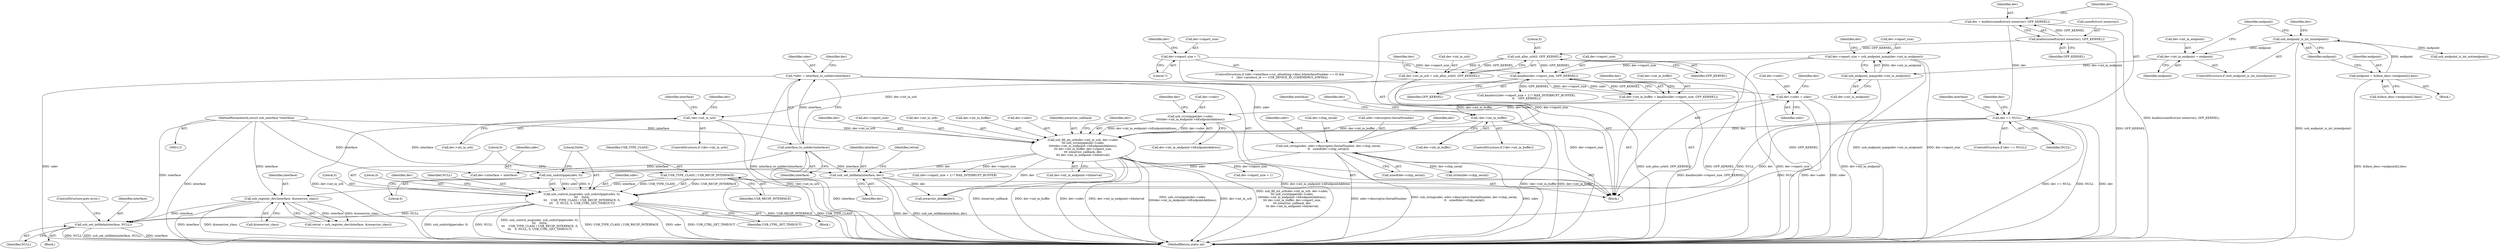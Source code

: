 digraph "0_linux_4ec0ef3a82125efc36173062a50624550a900ae0@pointer" {
"1000499" [label="(Call,usb_set_intfdata(interface, NULL))"];
"1000486" [label="(Call,usb_register_dev(interface, &iowarrior_class))"];
"1000481" [label="(Call,usb_set_intfdata(interface, dev))"];
"1000114" [label="(MethodParameterIn,struct usb_interface *interface)"];
"1000120" [label="(Call,interface_to_usbdev(interface))"];
"1000355" [label="(Call,usb_fill_int_urb(dev->int_in_urb, dev->udev,\n\t\t\t usb_rcvintpipe(dev->udev,\n\t\t\t\t\tdev->int_in_endpoint->bEndpointAddress),\n\t\t\t dev->int_in_buffer, dev->report_size,\n\t\t\t iowarrior_callback, dev,\n\t\t\t dev->int_in_endpoint->bInterval))"];
"1000321" [label="(Call,!dev->int_in_urb)"];
"1000313" [label="(Call,dev->int_in_urb = usb_alloc_urb(0, GFP_KERNEL))"];
"1000317" [label="(Call,usb_alloc_urb(0, GFP_KERNEL))"];
"1000136" [label="(Call,kzalloc(sizeof(struct iowarrior), GFP_KERNEL))"];
"1000362" [label="(Call,usb_rcvintpipe(dev->udev,\n\t\t\t\t\tdev->int_in_endpoint->bEndpointAddress))"];
"1000197" [label="(Call,dev->udev = udev)"];
"1000118" [label="(Call,*udev = interface_to_usbdev(interface))"];
"1000343" [label="(Call,!dev->int_in_buffer)"];
"1000333" [label="(Call,dev->int_in_buffer = kmalloc(dev->report_size, GFP_KERNEL))"];
"1000337" [label="(Call,kmalloc(dev->report_size, GFP_KERNEL))"];
"1000308" [label="(Call,dev->report_size = 7)"];
"1000282" [label="(Call,dev->report_size = usb_endpoint_maxp(dev->int_in_endpoint))"];
"1000286" [label="(Call,usb_endpoint_maxp(dev->int_in_endpoint))"];
"1000269" [label="(Call,dev->int_in_endpoint = endpoint)"];
"1000267" [label="(Call,usb_endpoint_is_int_in(endpoint))"];
"1000256" [label="(Call,endpoint = &iface_desc->endpoint[i].desc)"];
"1000141" [label="(Call,dev == NULL)"];
"1000134" [label="(Call,dev = kzalloc(sizeof(struct iowarrior), GFP_KERNEL))"];
"1000462" [label="(Call,usb_control_msg(udev, usb_sndctrlpipe(udev, 0),\n\t\t\t    0x0A,\n\t\t\t    USB_TYPE_CLASS | USB_RECIP_INTERFACE, 0,\n\t\t\t    0, NULL, 0, USB_CTRL_SET_TIMEOUT))"];
"1000464" [label="(Call,usb_sndctrlpipe(udev, 0))"];
"1000419" [label="(Call,usb_string(udev, udev->descriptor.iSerialNumber, dev->chip_serial,\n\t\t   sizeof(dev->chip_serial)))"];
"1000468" [label="(Call,USB_TYPE_CLASS | USB_RECIP_INTERFACE)"];
"1000465" [label="(Identifier,udev)"];
"1000500" [label="(Identifier,interface)"];
"1000484" [label="(Call,retval = usb_register_dev(interface, &iowarrior_class))"];
"1000334" [label="(Call,dev->int_in_buffer)"];
"1000142" [label="(Identifier,dev)"];
"1000282" [label="(Call,dev->report_size = usb_endpoint_maxp(dev->int_in_endpoint))"];
"1000363" [label="(Call,dev->udev)"];
"1000481" [label="(Call,usb_set_intfdata(interface, dev))"];
"1000140" [label="(ControlStructure,if (dev == NULL))"];
"1000468" [label="(Call,USB_TYPE_CLASS | USB_RECIP_INTERFACE)"];
"1000314" [label="(Call,dev->int_in_urb)"];
"1000462" [label="(Call,usb_control_msg(udev, usb_sndctrlpipe(udev, 0),\n\t\t\t    0x0A,\n\t\t\t    USB_TYPE_CLASS | USB_RECIP_INTERFACE, 0,\n\t\t\t    0, NULL, 0, USB_CTRL_SET_TIMEOUT))"];
"1000386" [label="(Identifier,dev)"];
"1000267" [label="(Call,usb_endpoint_is_int_in(endpoint))"];
"1000472" [label="(Literal,0)"];
"1000266" [label="(ControlStructure,if (usb_endpoint_is_int_in(endpoint)))"];
"1000258" [label="(Call,&iface_desc->endpoint[i].desc)"];
"1000478" [label="(Identifier,dev)"];
"1000317" [label="(Call,usb_alloc_urb(0, GFP_KERNEL))"];
"1000257" [label="(Identifier,endpoint)"];
"1000351" [label="(Identifier,interface)"];
"1000471" [label="(Literal,0)"];
"1000198" [label="(Call,dev->udev)"];
"1000378" [label="(Identifier,dev)"];
"1000297" [label="(Identifier,dev)"];
"1000342" [label="(ControlStructure,if (!dev->int_in_buffer))"];
"1000486" [label="(Call,usb_register_dev(interface, &iowarrior_class))"];
"1000276" [label="(Identifier,endpoint)"];
"1000345" [label="(Identifier,dev)"];
"1000318" [label="(Literal,0)"];
"1000114" [label="(MethodParameterIn,struct usb_interface *interface)"];
"1000488" [label="(Call,&iowarrior_class)"];
"1000335" [label="(Identifier,dev)"];
"1000121" [label="(Identifier,interface)"];
"1000502" [label="(ControlStructure,goto error;)"];
"1000320" [label="(ControlStructure,if (!dev->int_in_urb))"];
"1000344" [label="(Call,dev->int_in_buffer)"];
"1000141" [label="(Call,dev == NULL)"];
"1000156" [label="(Identifier,dev)"];
"1000118" [label="(Call,*udev = interface_to_usbdev(interface))"];
"1000312" [label="(Literal,7)"];
"1000135" [label="(Identifier,dev)"];
"1000469" [label="(Identifier,USB_TYPE_CLASS)"];
"1000275" [label="(Call,usb_endpoint_is_int_out(endpoint))"];
"1000475" [label="(Identifier,USB_CTRL_SET_TIMEOUT)"];
"1000134" [label="(Call,dev = kzalloc(sizeof(struct iowarrior), GFP_KERNEL))"];
"1000366" [label="(Call,dev->int_in_endpoint->bEndpointAddress)"];
"1000470" [label="(Identifier,USB_RECIP_INTERFACE)"];
"1000473" [label="(Identifier,NULL)"];
"1000341" [label="(Identifier,GFP_KERNEL)"];
"1000463" [label="(Identifier,udev)"];
"1000116" [label="(Block,)"];
"1000137" [label="(Call,sizeof(struct iowarrior))"];
"1000204" [label="(Identifier,dev)"];
"1000269" [label="(Call,dev->int_in_endpoint = endpoint)"];
"1000474" [label="(Literal,0)"];
"1000255" [label="(Block,)"];
"1000256" [label="(Call,endpoint = &iface_desc->endpoint[i].desc)"];
"1000143" [label="(Identifier,NULL)"];
"1000501" [label="(Identifier,NULL)"];
"1000499" [label="(Call,usb_set_intfdata(interface, NULL))"];
"1000426" [label="(Call,dev->chip_serial)"];
"1000483" [label="(Identifier,dev)"];
"1000337" [label="(Call,kmalloc(dev->report_size, GFP_KERNEL))"];
"1000119" [label="(Identifier,udev)"];
"1000283" [label="(Call,dev->report_size)"];
"1000268" [label="(Identifier,endpoint)"];
"1000323" [label="(Identifier,dev)"];
"1000315" [label="(Identifier,dev)"];
"1000539" [label="(MethodReturn,static int)"];
"1000466" [label="(Literal,0)"];
"1000374" [label="(Call,dev->report_size)"];
"1000270" [label="(Call,dev->int_in_endpoint)"];
"1000308" [label="(Call,dev->report_size = 7)"];
"1000464" [label="(Call,usb_sndctrlpipe(udev, 0))"];
"1000421" [label="(Call,udev->descriptor.iSerialNumber)"];
"1000356" [label="(Call,dev->int_in_urb)"];
"1000357" [label="(Identifier,dev)"];
"1000309" [label="(Call,dev->report_size)"];
"1000202" [label="(Call,dev->interface = interface)"];
"1000197" [label="(Call,dev->udev = udev)"];
"1000287" [label="(Call,dev->int_in_endpoint)"];
"1000371" [label="(Call,dev->int_in_buffer)"];
"1000492" [label="(Block,)"];
"1000333" [label="(Call,dev->int_in_buffer = kmalloc(dev->report_size, GFP_KERNEL))"];
"1000329" [label="(Identifier,interface)"];
"1000437" [label="(Identifier,dev)"];
"1000148" [label="(Identifier,interface)"];
"1000390" [label="(Call,dev->report_size + 1)"];
"1000286" [label="(Call,usb_endpoint_maxp(dev->int_in_endpoint))"];
"1000487" [label="(Identifier,interface)"];
"1000338" [label="(Call,dev->report_size)"];
"1000124" [label="(Identifier,dev)"];
"1000372" [label="(Identifier,dev)"];
"1000321" [label="(Call,!dev->int_in_urb)"];
"1000273" [label="(Identifier,endpoint)"];
"1000136" [label="(Call,kzalloc(sizeof(struct iowarrior), GFP_KERNEL))"];
"1000319" [label="(Identifier,GFP_KERNEL)"];
"1000359" [label="(Call,dev->udev)"];
"1000467" [label="(Literal,0x0A)"];
"1000355" [label="(Call,usb_fill_int_urb(dev->int_in_urb, dev->udev,\n\t\t\t usb_rcvintpipe(dev->udev,\n\t\t\t\t\tdev->int_in_endpoint->bEndpointAddress),\n\t\t\t dev->int_in_buffer, dev->report_size,\n\t\t\t iowarrior_callback, dev,\n\t\t\t dev->int_in_endpoint->bInterval))"];
"1000377" [label="(Identifier,iowarrior_callback)"];
"1000290" [label="(ControlStructure,if ((dev->interface->cur_altsetting->desc.bInterfaceNumber == 0) &&\n\t    (dev->product_id == USB_DEVICE_ID_CODEMERCS_IOW56)))"];
"1000485" [label="(Identifier,retval)"];
"1000313" [label="(Call,dev->int_in_urb = usb_alloc_urb(0, GFP_KERNEL))"];
"1000429" [label="(Call,sizeof(dev->chip_serial))"];
"1000271" [label="(Identifier,dev)"];
"1000201" [label="(Identifier,udev)"];
"1000139" [label="(Identifier,GFP_KERNEL)"];
"1000120" [label="(Call,interface_to_usbdev(interface))"];
"1000461" [label="(Block,)"];
"1000420" [label="(Identifier,udev)"];
"1000535" [label="(Call,iowarrior_delete(dev))"];
"1000419" [label="(Call,usb_string(udev, udev->descriptor.iSerialNumber, dev->chip_serial,\n\t\t   sizeof(dev->chip_serial)))"];
"1000482" [label="(Identifier,interface)"];
"1000322" [label="(Call,dev->int_in_urb)"];
"1000388" [label="(Call,kmalloc(((dev->report_size + 1) * MAX_INTERRUPT_BUFFER),\n\t\t    GFP_KERNEL))"];
"1000389" [label="(Call,(dev->report_size + 1) * MAX_INTERRUPT_BUFFER)"];
"1000343" [label="(Call,!dev->int_in_buffer)"];
"1000435" [label="(Call,strlen(dev->chip_serial))"];
"1000379" [label="(Call,dev->int_in_endpoint->bInterval)"];
"1000362" [label="(Call,usb_rcvintpipe(dev->udev,\n\t\t\t\t\tdev->int_in_endpoint->bEndpointAddress))"];
"1000499" -> "1000492"  [label="AST: "];
"1000499" -> "1000501"  [label="CFG: "];
"1000500" -> "1000499"  [label="AST: "];
"1000501" -> "1000499"  [label="AST: "];
"1000502" -> "1000499"  [label="CFG: "];
"1000499" -> "1000539"  [label="DDG: usb_set_intfdata(interface, NULL)"];
"1000499" -> "1000539"  [label="DDG: interface"];
"1000499" -> "1000539"  [label="DDG: NULL"];
"1000486" -> "1000499"  [label="DDG: interface"];
"1000114" -> "1000499"  [label="DDG: interface"];
"1000462" -> "1000499"  [label="DDG: NULL"];
"1000141" -> "1000499"  [label="DDG: NULL"];
"1000486" -> "1000484"  [label="AST: "];
"1000486" -> "1000488"  [label="CFG: "];
"1000487" -> "1000486"  [label="AST: "];
"1000488" -> "1000486"  [label="AST: "];
"1000484" -> "1000486"  [label="CFG: "];
"1000486" -> "1000539"  [label="DDG: &iowarrior_class"];
"1000486" -> "1000539"  [label="DDG: interface"];
"1000486" -> "1000484"  [label="DDG: interface"];
"1000486" -> "1000484"  [label="DDG: &iowarrior_class"];
"1000481" -> "1000486"  [label="DDG: interface"];
"1000114" -> "1000486"  [label="DDG: interface"];
"1000481" -> "1000116"  [label="AST: "];
"1000481" -> "1000483"  [label="CFG: "];
"1000482" -> "1000481"  [label="AST: "];
"1000483" -> "1000481"  [label="AST: "];
"1000485" -> "1000481"  [label="CFG: "];
"1000481" -> "1000539"  [label="DDG: dev"];
"1000481" -> "1000539"  [label="DDG: usb_set_intfdata(interface, dev)"];
"1000114" -> "1000481"  [label="DDG: interface"];
"1000120" -> "1000481"  [label="DDG: interface"];
"1000355" -> "1000481"  [label="DDG: dev"];
"1000481" -> "1000535"  [label="DDG: dev"];
"1000114" -> "1000113"  [label="AST: "];
"1000114" -> "1000539"  [label="DDG: interface"];
"1000114" -> "1000120"  [label="DDG: interface"];
"1000114" -> "1000202"  [label="DDG: interface"];
"1000120" -> "1000118"  [label="AST: "];
"1000120" -> "1000121"  [label="CFG: "];
"1000121" -> "1000120"  [label="AST: "];
"1000118" -> "1000120"  [label="CFG: "];
"1000120" -> "1000539"  [label="DDG: interface"];
"1000120" -> "1000118"  [label="DDG: interface"];
"1000120" -> "1000202"  [label="DDG: interface"];
"1000355" -> "1000116"  [label="AST: "];
"1000355" -> "1000379"  [label="CFG: "];
"1000356" -> "1000355"  [label="AST: "];
"1000359" -> "1000355"  [label="AST: "];
"1000362" -> "1000355"  [label="AST: "];
"1000371" -> "1000355"  [label="AST: "];
"1000374" -> "1000355"  [label="AST: "];
"1000377" -> "1000355"  [label="AST: "];
"1000378" -> "1000355"  [label="AST: "];
"1000379" -> "1000355"  [label="AST: "];
"1000386" -> "1000355"  [label="CFG: "];
"1000355" -> "1000539"  [label="DDG: dev->int_in_urb"];
"1000355" -> "1000539"  [label="DDG: iowarrior_callback"];
"1000355" -> "1000539"  [label="DDG: dev->int_in_endpoint->bInterval"];
"1000355" -> "1000539"  [label="DDG: usb_rcvintpipe(dev->udev,\n\t\t\t\t\tdev->int_in_endpoint->bEndpointAddress)"];
"1000355" -> "1000539"  [label="DDG: usb_fill_int_urb(dev->int_in_urb, dev->udev,\n\t\t\t usb_rcvintpipe(dev->udev,\n\t\t\t\t\tdev->int_in_endpoint->bEndpointAddress),\n\t\t\t dev->int_in_buffer, dev->report_size,\n\t\t\t iowarrior_callback, dev,\n\t\t\t dev->int_in_endpoint->bInterval)"];
"1000355" -> "1000539"  [label="DDG: dev->int_in_buffer"];
"1000355" -> "1000539"  [label="DDG: dev->udev"];
"1000321" -> "1000355"  [label="DDG: dev->int_in_urb"];
"1000362" -> "1000355"  [label="DDG: dev->udev"];
"1000362" -> "1000355"  [label="DDG: dev->int_in_endpoint->bEndpointAddress"];
"1000343" -> "1000355"  [label="DDG: dev->int_in_buffer"];
"1000337" -> "1000355"  [label="DDG: dev->report_size"];
"1000141" -> "1000355"  [label="DDG: dev"];
"1000355" -> "1000389"  [label="DDG: dev->report_size"];
"1000355" -> "1000390"  [label="DDG: dev->report_size"];
"1000355" -> "1000535"  [label="DDG: dev"];
"1000321" -> "1000320"  [label="AST: "];
"1000321" -> "1000322"  [label="CFG: "];
"1000322" -> "1000321"  [label="AST: "];
"1000329" -> "1000321"  [label="CFG: "];
"1000335" -> "1000321"  [label="CFG: "];
"1000321" -> "1000539"  [label="DDG: dev->int_in_urb"];
"1000321" -> "1000539"  [label="DDG: !dev->int_in_urb"];
"1000313" -> "1000321"  [label="DDG: dev->int_in_urb"];
"1000313" -> "1000116"  [label="AST: "];
"1000313" -> "1000317"  [label="CFG: "];
"1000314" -> "1000313"  [label="AST: "];
"1000317" -> "1000313"  [label="AST: "];
"1000323" -> "1000313"  [label="CFG: "];
"1000313" -> "1000539"  [label="DDG: usb_alloc_urb(0, GFP_KERNEL)"];
"1000317" -> "1000313"  [label="DDG: 0"];
"1000317" -> "1000313"  [label="DDG: GFP_KERNEL"];
"1000317" -> "1000319"  [label="CFG: "];
"1000318" -> "1000317"  [label="AST: "];
"1000319" -> "1000317"  [label="AST: "];
"1000317" -> "1000539"  [label="DDG: GFP_KERNEL"];
"1000136" -> "1000317"  [label="DDG: GFP_KERNEL"];
"1000317" -> "1000337"  [label="DDG: GFP_KERNEL"];
"1000136" -> "1000134"  [label="AST: "];
"1000136" -> "1000139"  [label="CFG: "];
"1000137" -> "1000136"  [label="AST: "];
"1000139" -> "1000136"  [label="AST: "];
"1000134" -> "1000136"  [label="CFG: "];
"1000136" -> "1000539"  [label="DDG: GFP_KERNEL"];
"1000136" -> "1000134"  [label="DDG: GFP_KERNEL"];
"1000362" -> "1000366"  [label="CFG: "];
"1000363" -> "1000362"  [label="AST: "];
"1000366" -> "1000362"  [label="AST: "];
"1000372" -> "1000362"  [label="CFG: "];
"1000362" -> "1000539"  [label="DDG: dev->int_in_endpoint->bEndpointAddress"];
"1000197" -> "1000362"  [label="DDG: dev->udev"];
"1000197" -> "1000116"  [label="AST: "];
"1000197" -> "1000201"  [label="CFG: "];
"1000198" -> "1000197"  [label="AST: "];
"1000201" -> "1000197"  [label="AST: "];
"1000204" -> "1000197"  [label="CFG: "];
"1000197" -> "1000539"  [label="DDG: udev"];
"1000197" -> "1000539"  [label="DDG: dev->udev"];
"1000118" -> "1000197"  [label="DDG: udev"];
"1000118" -> "1000116"  [label="AST: "];
"1000119" -> "1000118"  [label="AST: "];
"1000124" -> "1000118"  [label="CFG: "];
"1000118" -> "1000539"  [label="DDG: interface_to_usbdev(interface)"];
"1000118" -> "1000539"  [label="DDG: udev"];
"1000118" -> "1000419"  [label="DDG: udev"];
"1000343" -> "1000342"  [label="AST: "];
"1000343" -> "1000344"  [label="CFG: "];
"1000344" -> "1000343"  [label="AST: "];
"1000351" -> "1000343"  [label="CFG: "];
"1000357" -> "1000343"  [label="CFG: "];
"1000343" -> "1000539"  [label="DDG: dev->int_in_buffer"];
"1000343" -> "1000539"  [label="DDG: !dev->int_in_buffer"];
"1000333" -> "1000343"  [label="DDG: dev->int_in_buffer"];
"1000333" -> "1000116"  [label="AST: "];
"1000333" -> "1000337"  [label="CFG: "];
"1000334" -> "1000333"  [label="AST: "];
"1000337" -> "1000333"  [label="AST: "];
"1000345" -> "1000333"  [label="CFG: "];
"1000333" -> "1000539"  [label="DDG: kmalloc(dev->report_size, GFP_KERNEL)"];
"1000337" -> "1000333"  [label="DDG: dev->report_size"];
"1000337" -> "1000333"  [label="DDG: GFP_KERNEL"];
"1000337" -> "1000341"  [label="CFG: "];
"1000338" -> "1000337"  [label="AST: "];
"1000341" -> "1000337"  [label="AST: "];
"1000337" -> "1000539"  [label="DDG: dev->report_size"];
"1000337" -> "1000539"  [label="DDG: GFP_KERNEL"];
"1000308" -> "1000337"  [label="DDG: dev->report_size"];
"1000282" -> "1000337"  [label="DDG: dev->report_size"];
"1000337" -> "1000388"  [label="DDG: GFP_KERNEL"];
"1000308" -> "1000290"  [label="AST: "];
"1000308" -> "1000312"  [label="CFG: "];
"1000309" -> "1000308"  [label="AST: "];
"1000312" -> "1000308"  [label="AST: "];
"1000315" -> "1000308"  [label="CFG: "];
"1000308" -> "1000539"  [label="DDG: dev->report_size"];
"1000282" -> "1000116"  [label="AST: "];
"1000282" -> "1000286"  [label="CFG: "];
"1000283" -> "1000282"  [label="AST: "];
"1000286" -> "1000282"  [label="AST: "];
"1000297" -> "1000282"  [label="CFG: "];
"1000282" -> "1000539"  [label="DDG: usb_endpoint_maxp(dev->int_in_endpoint)"];
"1000282" -> "1000539"  [label="DDG: dev->report_size"];
"1000286" -> "1000282"  [label="DDG: dev->int_in_endpoint"];
"1000286" -> "1000287"  [label="CFG: "];
"1000287" -> "1000286"  [label="AST: "];
"1000286" -> "1000539"  [label="DDG: dev->int_in_endpoint"];
"1000269" -> "1000286"  [label="DDG: dev->int_in_endpoint"];
"1000269" -> "1000266"  [label="AST: "];
"1000269" -> "1000273"  [label="CFG: "];
"1000270" -> "1000269"  [label="AST: "];
"1000273" -> "1000269"  [label="AST: "];
"1000276" -> "1000269"  [label="CFG: "];
"1000267" -> "1000269"  [label="DDG: endpoint"];
"1000267" -> "1000266"  [label="AST: "];
"1000267" -> "1000268"  [label="CFG: "];
"1000268" -> "1000267"  [label="AST: "];
"1000271" -> "1000267"  [label="CFG: "];
"1000276" -> "1000267"  [label="CFG: "];
"1000267" -> "1000539"  [label="DDG: usb_endpoint_is_int_in(endpoint)"];
"1000256" -> "1000267"  [label="DDG: endpoint"];
"1000267" -> "1000275"  [label="DDG: endpoint"];
"1000256" -> "1000255"  [label="AST: "];
"1000256" -> "1000258"  [label="CFG: "];
"1000257" -> "1000256"  [label="AST: "];
"1000258" -> "1000256"  [label="AST: "];
"1000268" -> "1000256"  [label="CFG: "];
"1000256" -> "1000539"  [label="DDG: &iface_desc->endpoint[i].desc"];
"1000141" -> "1000140"  [label="AST: "];
"1000141" -> "1000143"  [label="CFG: "];
"1000142" -> "1000141"  [label="AST: "];
"1000143" -> "1000141"  [label="AST: "];
"1000148" -> "1000141"  [label="CFG: "];
"1000156" -> "1000141"  [label="CFG: "];
"1000141" -> "1000539"  [label="DDG: dev"];
"1000141" -> "1000539"  [label="DDG: dev == NULL"];
"1000141" -> "1000539"  [label="DDG: NULL"];
"1000134" -> "1000141"  [label="DDG: dev"];
"1000141" -> "1000462"  [label="DDG: NULL"];
"1000141" -> "1000535"  [label="DDG: dev"];
"1000134" -> "1000116"  [label="AST: "];
"1000135" -> "1000134"  [label="AST: "];
"1000142" -> "1000134"  [label="CFG: "];
"1000134" -> "1000539"  [label="DDG: kzalloc(sizeof(struct iowarrior), GFP_KERNEL)"];
"1000462" -> "1000461"  [label="AST: "];
"1000462" -> "1000475"  [label="CFG: "];
"1000463" -> "1000462"  [label="AST: "];
"1000464" -> "1000462"  [label="AST: "];
"1000467" -> "1000462"  [label="AST: "];
"1000468" -> "1000462"  [label="AST: "];
"1000471" -> "1000462"  [label="AST: "];
"1000472" -> "1000462"  [label="AST: "];
"1000473" -> "1000462"  [label="AST: "];
"1000474" -> "1000462"  [label="AST: "];
"1000475" -> "1000462"  [label="AST: "];
"1000478" -> "1000462"  [label="CFG: "];
"1000462" -> "1000539"  [label="DDG: USB_TYPE_CLASS | USB_RECIP_INTERFACE"];
"1000462" -> "1000539"  [label="DDG: udev"];
"1000462" -> "1000539"  [label="DDG: USB_CTRL_SET_TIMEOUT"];
"1000462" -> "1000539"  [label="DDG: usb_sndctrlpipe(udev, 0)"];
"1000462" -> "1000539"  [label="DDG: NULL"];
"1000462" -> "1000539"  [label="DDG: usb_control_msg(udev, usb_sndctrlpipe(udev, 0),\n\t\t\t    0x0A,\n\t\t\t    USB_TYPE_CLASS | USB_RECIP_INTERFACE, 0,\n\t\t\t    0, NULL, 0, USB_CTRL_SET_TIMEOUT)"];
"1000464" -> "1000462"  [label="DDG: udev"];
"1000464" -> "1000462"  [label="DDG: 0"];
"1000468" -> "1000462"  [label="DDG: USB_TYPE_CLASS"];
"1000468" -> "1000462"  [label="DDG: USB_RECIP_INTERFACE"];
"1000464" -> "1000466"  [label="CFG: "];
"1000465" -> "1000464"  [label="AST: "];
"1000466" -> "1000464"  [label="AST: "];
"1000467" -> "1000464"  [label="CFG: "];
"1000419" -> "1000464"  [label="DDG: udev"];
"1000419" -> "1000116"  [label="AST: "];
"1000419" -> "1000429"  [label="CFG: "];
"1000420" -> "1000419"  [label="AST: "];
"1000421" -> "1000419"  [label="AST: "];
"1000426" -> "1000419"  [label="AST: "];
"1000429" -> "1000419"  [label="AST: "];
"1000437" -> "1000419"  [label="CFG: "];
"1000419" -> "1000539"  [label="DDG: udev"];
"1000419" -> "1000539"  [label="DDG: udev->descriptor.iSerialNumber"];
"1000419" -> "1000539"  [label="DDG: usb_string(udev, udev->descriptor.iSerialNumber, dev->chip_serial,\n\t\t   sizeof(dev->chip_serial))"];
"1000419" -> "1000435"  [label="DDG: dev->chip_serial"];
"1000468" -> "1000470"  [label="CFG: "];
"1000469" -> "1000468"  [label="AST: "];
"1000470" -> "1000468"  [label="AST: "];
"1000471" -> "1000468"  [label="CFG: "];
"1000468" -> "1000539"  [label="DDG: USB_TYPE_CLASS"];
"1000468" -> "1000539"  [label="DDG: USB_RECIP_INTERFACE"];
}
